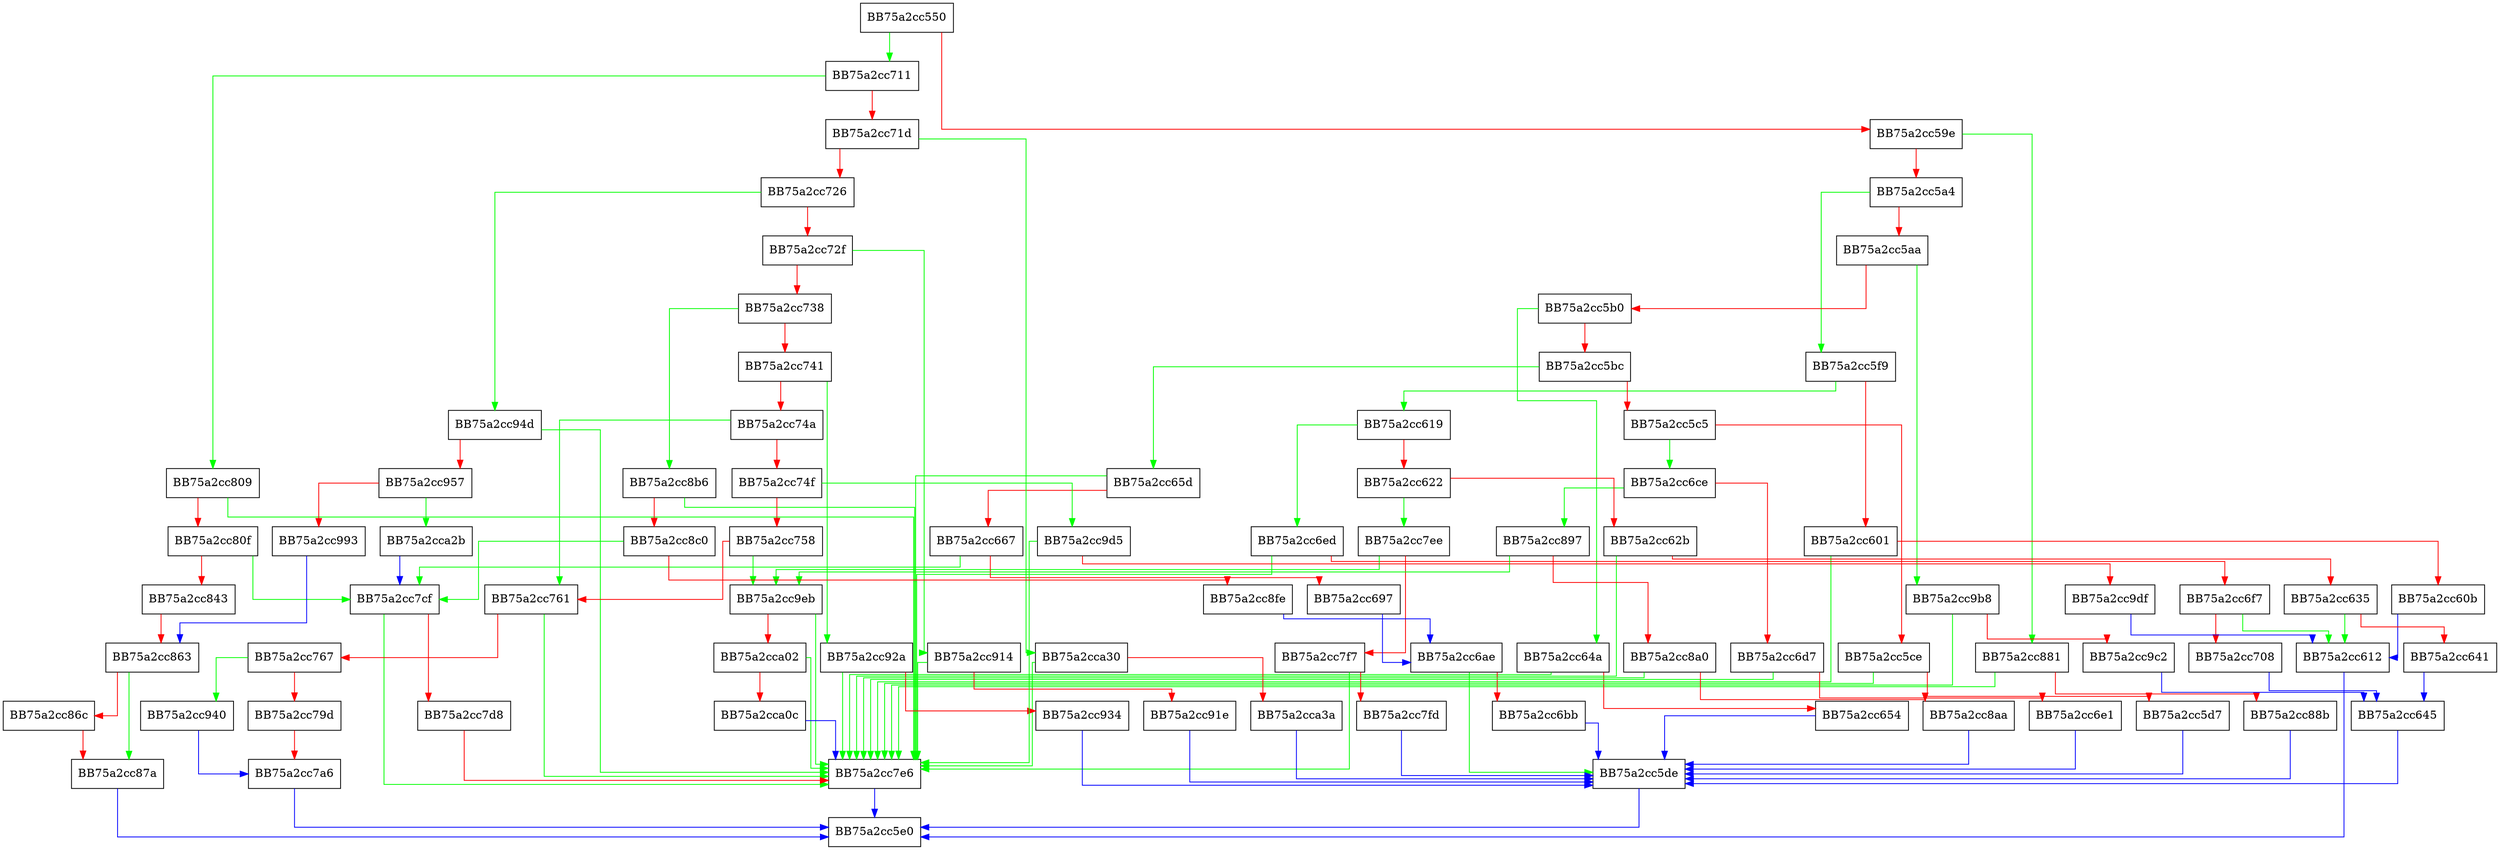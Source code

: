 digraph StartComposite {
  node [shape="box"];
  graph [splines=ortho];
  BB75a2cc550 -> BB75a2cc711 [color="green"];
  BB75a2cc550 -> BB75a2cc59e [color="red"];
  BB75a2cc59e -> BB75a2cc881 [color="green"];
  BB75a2cc59e -> BB75a2cc5a4 [color="red"];
  BB75a2cc5a4 -> BB75a2cc5f9 [color="green"];
  BB75a2cc5a4 -> BB75a2cc5aa [color="red"];
  BB75a2cc5aa -> BB75a2cc9b8 [color="green"];
  BB75a2cc5aa -> BB75a2cc5b0 [color="red"];
  BB75a2cc5b0 -> BB75a2cc64a [color="green"];
  BB75a2cc5b0 -> BB75a2cc5bc [color="red"];
  BB75a2cc5bc -> BB75a2cc65d [color="green"];
  BB75a2cc5bc -> BB75a2cc5c5 [color="red"];
  BB75a2cc5c5 -> BB75a2cc6ce [color="green"];
  BB75a2cc5c5 -> BB75a2cc5ce [color="red"];
  BB75a2cc5ce -> BB75a2cc7e6 [color="green"];
  BB75a2cc5ce -> BB75a2cc5d7 [color="red"];
  BB75a2cc5d7 -> BB75a2cc5de [color="blue"];
  BB75a2cc5de -> BB75a2cc5e0 [color="blue"];
  BB75a2cc5f9 -> BB75a2cc619 [color="green"];
  BB75a2cc5f9 -> BB75a2cc601 [color="red"];
  BB75a2cc601 -> BB75a2cc7e6 [color="green"];
  BB75a2cc601 -> BB75a2cc60b [color="red"];
  BB75a2cc60b -> BB75a2cc612 [color="blue"];
  BB75a2cc612 -> BB75a2cc5e0 [color="blue"];
  BB75a2cc619 -> BB75a2cc6ed [color="green"];
  BB75a2cc619 -> BB75a2cc622 [color="red"];
  BB75a2cc622 -> BB75a2cc7ee [color="green"];
  BB75a2cc622 -> BB75a2cc62b [color="red"];
  BB75a2cc62b -> BB75a2cc7e6 [color="green"];
  BB75a2cc62b -> BB75a2cc635 [color="red"];
  BB75a2cc635 -> BB75a2cc612 [color="green"];
  BB75a2cc635 -> BB75a2cc641 [color="red"];
  BB75a2cc641 -> BB75a2cc645 [color="blue"];
  BB75a2cc645 -> BB75a2cc5de [color="blue"];
  BB75a2cc64a -> BB75a2cc7e6 [color="green"];
  BB75a2cc64a -> BB75a2cc654 [color="red"];
  BB75a2cc654 -> BB75a2cc5de [color="blue"];
  BB75a2cc65d -> BB75a2cc7e6 [color="green"];
  BB75a2cc65d -> BB75a2cc667 [color="red"];
  BB75a2cc667 -> BB75a2cc7cf [color="green"];
  BB75a2cc667 -> BB75a2cc697 [color="red"];
  BB75a2cc697 -> BB75a2cc6ae [color="blue"];
  BB75a2cc6ae -> BB75a2cc5de [color="green"];
  BB75a2cc6ae -> BB75a2cc6bb [color="red"];
  BB75a2cc6bb -> BB75a2cc5de [color="blue"];
  BB75a2cc6ce -> BB75a2cc897 [color="green"];
  BB75a2cc6ce -> BB75a2cc6d7 [color="red"];
  BB75a2cc6d7 -> BB75a2cc7e6 [color="green"];
  BB75a2cc6d7 -> BB75a2cc6e1 [color="red"];
  BB75a2cc6e1 -> BB75a2cc5de [color="blue"];
  BB75a2cc6ed -> BB75a2cc7e6 [color="green"];
  BB75a2cc6ed -> BB75a2cc6f7 [color="red"];
  BB75a2cc6f7 -> BB75a2cc612 [color="green"];
  BB75a2cc6f7 -> BB75a2cc708 [color="red"];
  BB75a2cc708 -> BB75a2cc645 [color="blue"];
  BB75a2cc711 -> BB75a2cc809 [color="green"];
  BB75a2cc711 -> BB75a2cc71d [color="red"];
  BB75a2cc71d -> BB75a2cca30 [color="green"];
  BB75a2cc71d -> BB75a2cc726 [color="red"];
  BB75a2cc726 -> BB75a2cc94d [color="green"];
  BB75a2cc726 -> BB75a2cc72f [color="red"];
  BB75a2cc72f -> BB75a2cc914 [color="green"];
  BB75a2cc72f -> BB75a2cc738 [color="red"];
  BB75a2cc738 -> BB75a2cc8b6 [color="green"];
  BB75a2cc738 -> BB75a2cc741 [color="red"];
  BB75a2cc741 -> BB75a2cc92a [color="green"];
  BB75a2cc741 -> BB75a2cc74a [color="red"];
  BB75a2cc74a -> BB75a2cc761 [color="green"];
  BB75a2cc74a -> BB75a2cc74f [color="red"];
  BB75a2cc74f -> BB75a2cc9d5 [color="green"];
  BB75a2cc74f -> BB75a2cc758 [color="red"];
  BB75a2cc758 -> BB75a2cc9eb [color="green"];
  BB75a2cc758 -> BB75a2cc761 [color="red"];
  BB75a2cc761 -> BB75a2cc7e6 [color="green"];
  BB75a2cc761 -> BB75a2cc767 [color="red"];
  BB75a2cc767 -> BB75a2cc940 [color="green"];
  BB75a2cc767 -> BB75a2cc79d [color="red"];
  BB75a2cc79d -> BB75a2cc7a6 [color="red"];
  BB75a2cc7a6 -> BB75a2cc5e0 [color="blue"];
  BB75a2cc7cf -> BB75a2cc7e6 [color="green"];
  BB75a2cc7cf -> BB75a2cc7d8 [color="red"];
  BB75a2cc7d8 -> BB75a2cc7e6 [color="red"];
  BB75a2cc7e6 -> BB75a2cc5e0 [color="blue"];
  BB75a2cc7ee -> BB75a2cc9eb [color="green"];
  BB75a2cc7ee -> BB75a2cc7f7 [color="red"];
  BB75a2cc7f7 -> BB75a2cc7e6 [color="green"];
  BB75a2cc7f7 -> BB75a2cc7fd [color="red"];
  BB75a2cc7fd -> BB75a2cc5de [color="blue"];
  BB75a2cc809 -> BB75a2cc7e6 [color="green"];
  BB75a2cc809 -> BB75a2cc80f [color="red"];
  BB75a2cc80f -> BB75a2cc7cf [color="green"];
  BB75a2cc80f -> BB75a2cc843 [color="red"];
  BB75a2cc843 -> BB75a2cc863 [color="red"];
  BB75a2cc863 -> BB75a2cc87a [color="green"];
  BB75a2cc863 -> BB75a2cc86c [color="red"];
  BB75a2cc86c -> BB75a2cc87a [color="red"];
  BB75a2cc87a -> BB75a2cc5e0 [color="blue"];
  BB75a2cc881 -> BB75a2cc7e6 [color="green"];
  BB75a2cc881 -> BB75a2cc88b [color="red"];
  BB75a2cc88b -> BB75a2cc5de [color="blue"];
  BB75a2cc897 -> BB75a2cc9eb [color="green"];
  BB75a2cc897 -> BB75a2cc8a0 [color="red"];
  BB75a2cc8a0 -> BB75a2cc7e6 [color="green"];
  BB75a2cc8a0 -> BB75a2cc8aa [color="red"];
  BB75a2cc8aa -> BB75a2cc5de [color="blue"];
  BB75a2cc8b6 -> BB75a2cc7e6 [color="green"];
  BB75a2cc8b6 -> BB75a2cc8c0 [color="red"];
  BB75a2cc8c0 -> BB75a2cc7cf [color="green"];
  BB75a2cc8c0 -> BB75a2cc8fe [color="red"];
  BB75a2cc8fe -> BB75a2cc6ae [color="blue"];
  BB75a2cc914 -> BB75a2cc7e6 [color="green"];
  BB75a2cc914 -> BB75a2cc91e [color="red"];
  BB75a2cc91e -> BB75a2cc5de [color="blue"];
  BB75a2cc92a -> BB75a2cc7e6 [color="green"];
  BB75a2cc92a -> BB75a2cc934 [color="red"];
  BB75a2cc934 -> BB75a2cc5de [color="blue"];
  BB75a2cc940 -> BB75a2cc7a6 [color="blue"];
  BB75a2cc94d -> BB75a2cc7e6 [color="green"];
  BB75a2cc94d -> BB75a2cc957 [color="red"];
  BB75a2cc957 -> BB75a2cca2b [color="green"];
  BB75a2cc957 -> BB75a2cc993 [color="red"];
  BB75a2cc993 -> BB75a2cc863 [color="blue"];
  BB75a2cc9b8 -> BB75a2cc7e6 [color="green"];
  BB75a2cc9b8 -> BB75a2cc9c2 [color="red"];
  BB75a2cc9c2 -> BB75a2cc645 [color="blue"];
  BB75a2cc9d5 -> BB75a2cc7e6 [color="green"];
  BB75a2cc9d5 -> BB75a2cc9df [color="red"];
  BB75a2cc9df -> BB75a2cc612 [color="blue"];
  BB75a2cc9eb -> BB75a2cc7e6 [color="green"];
  BB75a2cc9eb -> BB75a2cca02 [color="red"];
  BB75a2cca02 -> BB75a2cc7e6 [color="green"];
  BB75a2cca02 -> BB75a2cca0c [color="red"];
  BB75a2cca0c -> BB75a2cc7e6 [color="blue"];
  BB75a2cca2b -> BB75a2cc7cf [color="blue"];
  BB75a2cca30 -> BB75a2cc7e6 [color="green"];
  BB75a2cca30 -> BB75a2cca3a [color="red"];
  BB75a2cca3a -> BB75a2cc5de [color="blue"];
}